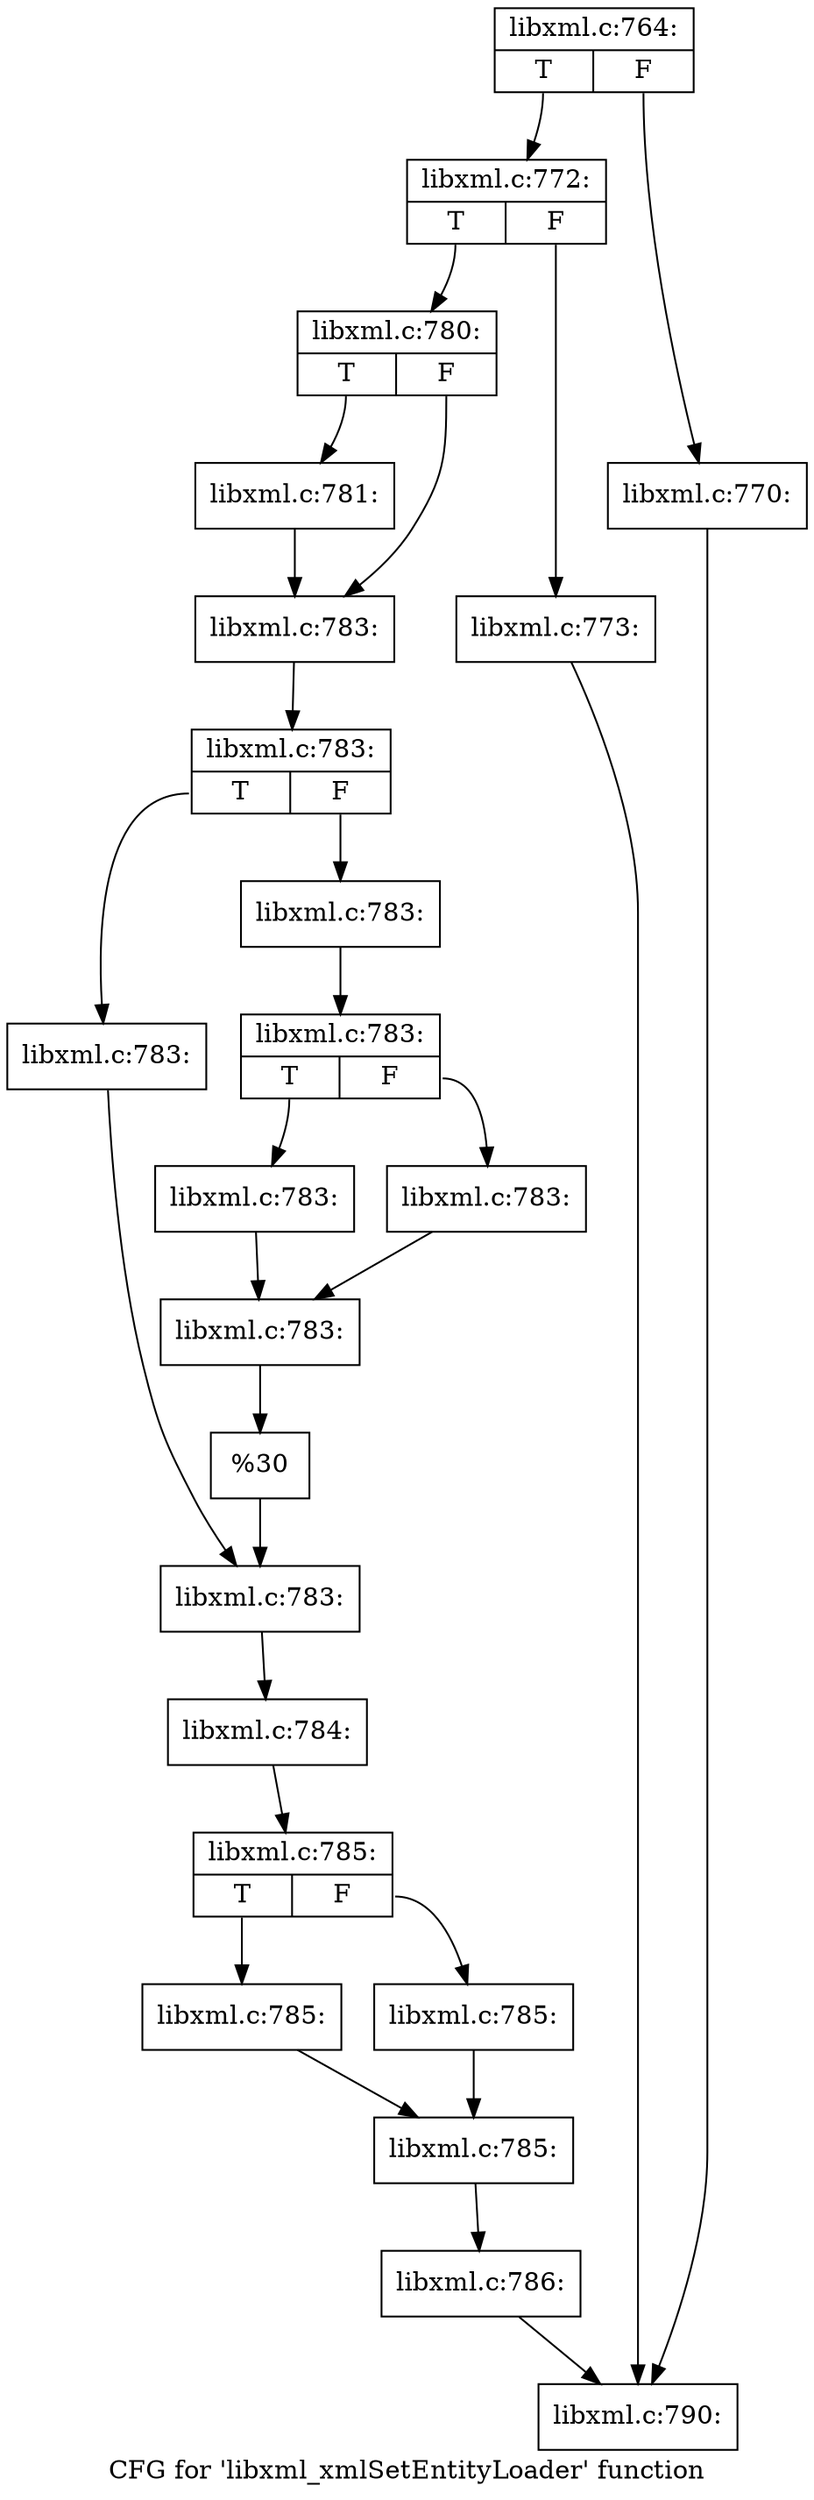 digraph "CFG for 'libxml_xmlSetEntityLoader' function" {
	label="CFG for 'libxml_xmlSetEntityLoader' function";

	Node0x5202490 [shape=record,label="{libxml.c:764:|{<s0>T|<s1>F}}"];
	Node0x5202490:s0 -> Node0x520ef00;
	Node0x5202490:s1 -> Node0x520eeb0;
	Node0x520eeb0 [shape=record,label="{libxml.c:770:}"];
	Node0x520eeb0 -> Node0x51c74f0;
	Node0x520ef00 [shape=record,label="{libxml.c:772:|{<s0>T|<s1>F}}"];
	Node0x520ef00:s0 -> Node0x520f760;
	Node0x520ef00:s1 -> Node0x520f710;
	Node0x520f710 [shape=record,label="{libxml.c:773:}"];
	Node0x520f710 -> Node0x51c74f0;
	Node0x520f760 [shape=record,label="{libxml.c:780:|{<s0>T|<s1>F}}"];
	Node0x520f760:s0 -> Node0x52101b0;
	Node0x520f760:s1 -> Node0x520fce0;
	Node0x52101b0 [shape=record,label="{libxml.c:781:}"];
	Node0x52101b0 -> Node0x520fce0;
	Node0x520fce0 [shape=record,label="{libxml.c:783:}"];
	Node0x520fce0 -> Node0x521a180;
	Node0x521a180 [shape=record,label="{libxml.c:783:|{<s0>T|<s1>F}}"];
	Node0x521a180:s0 -> Node0x5218270;
	Node0x521a180:s1 -> Node0x521a1d0;
	Node0x5218270 [shape=record,label="{libxml.c:783:}"];
	Node0x5218270 -> Node0x52182c0;
	Node0x521a1d0 [shape=record,label="{libxml.c:783:}"];
	Node0x521a1d0 -> Node0x51d32c0;
	Node0x51d32c0 [shape=record,label="{libxml.c:783:|{<s0>T|<s1>F}}"];
	Node0x51d32c0:s0 -> Node0x521a3b0;
	Node0x51d32c0:s1 -> Node0x521a450;
	Node0x521a3b0 [shape=record,label="{libxml.c:783:}"];
	Node0x521a3b0 -> Node0x521a400;
	Node0x521a450 [shape=record,label="{libxml.c:783:}"];
	Node0x521a450 -> Node0x521a400;
	Node0x521a400 [shape=record,label="{libxml.c:783:}"];
	Node0x521a400 -> Node0x5219f80;
	Node0x5219f80 [shape=record,label="{%30}"];
	Node0x5219f80 -> Node0x52182c0;
	Node0x52182c0 [shape=record,label="{libxml.c:783:}"];
	Node0x52182c0 -> Node0x5219e00;
	Node0x5219e00 [shape=record,label="{libxml.c:784:}"];
	Node0x5219e00 -> Node0x521ae90;
	Node0x521ae90 [shape=record,label="{libxml.c:785:|{<s0>T|<s1>F}}"];
	Node0x521ae90:s0 -> Node0x521b130;
	Node0x521ae90:s1 -> Node0x521b1d0;
	Node0x521b130 [shape=record,label="{libxml.c:785:}"];
	Node0x521b130 -> Node0x521b180;
	Node0x521b1d0 [shape=record,label="{libxml.c:785:}"];
	Node0x521b1d0 -> Node0x521b180;
	Node0x521b180 [shape=record,label="{libxml.c:785:}"];
	Node0x521b180 -> Node0x521a130;
	Node0x521a130 [shape=record,label="{libxml.c:786:}"];
	Node0x521a130 -> Node0x51c74f0;
	Node0x51c74f0 [shape=record,label="{libxml.c:790:}"];
}
